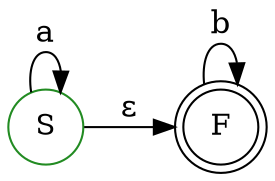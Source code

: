 digraph G {
    rankdir="LR";
    F [label="F", shape="doublecircle", color="black"];
    S [label="S", shape="circle", color="forestgreen"];
    F -> F [label="b", fontsize=15];
    S -> F [label="ε", fontsize=15];
    S -> S [label="a", fontsize=15];
}
